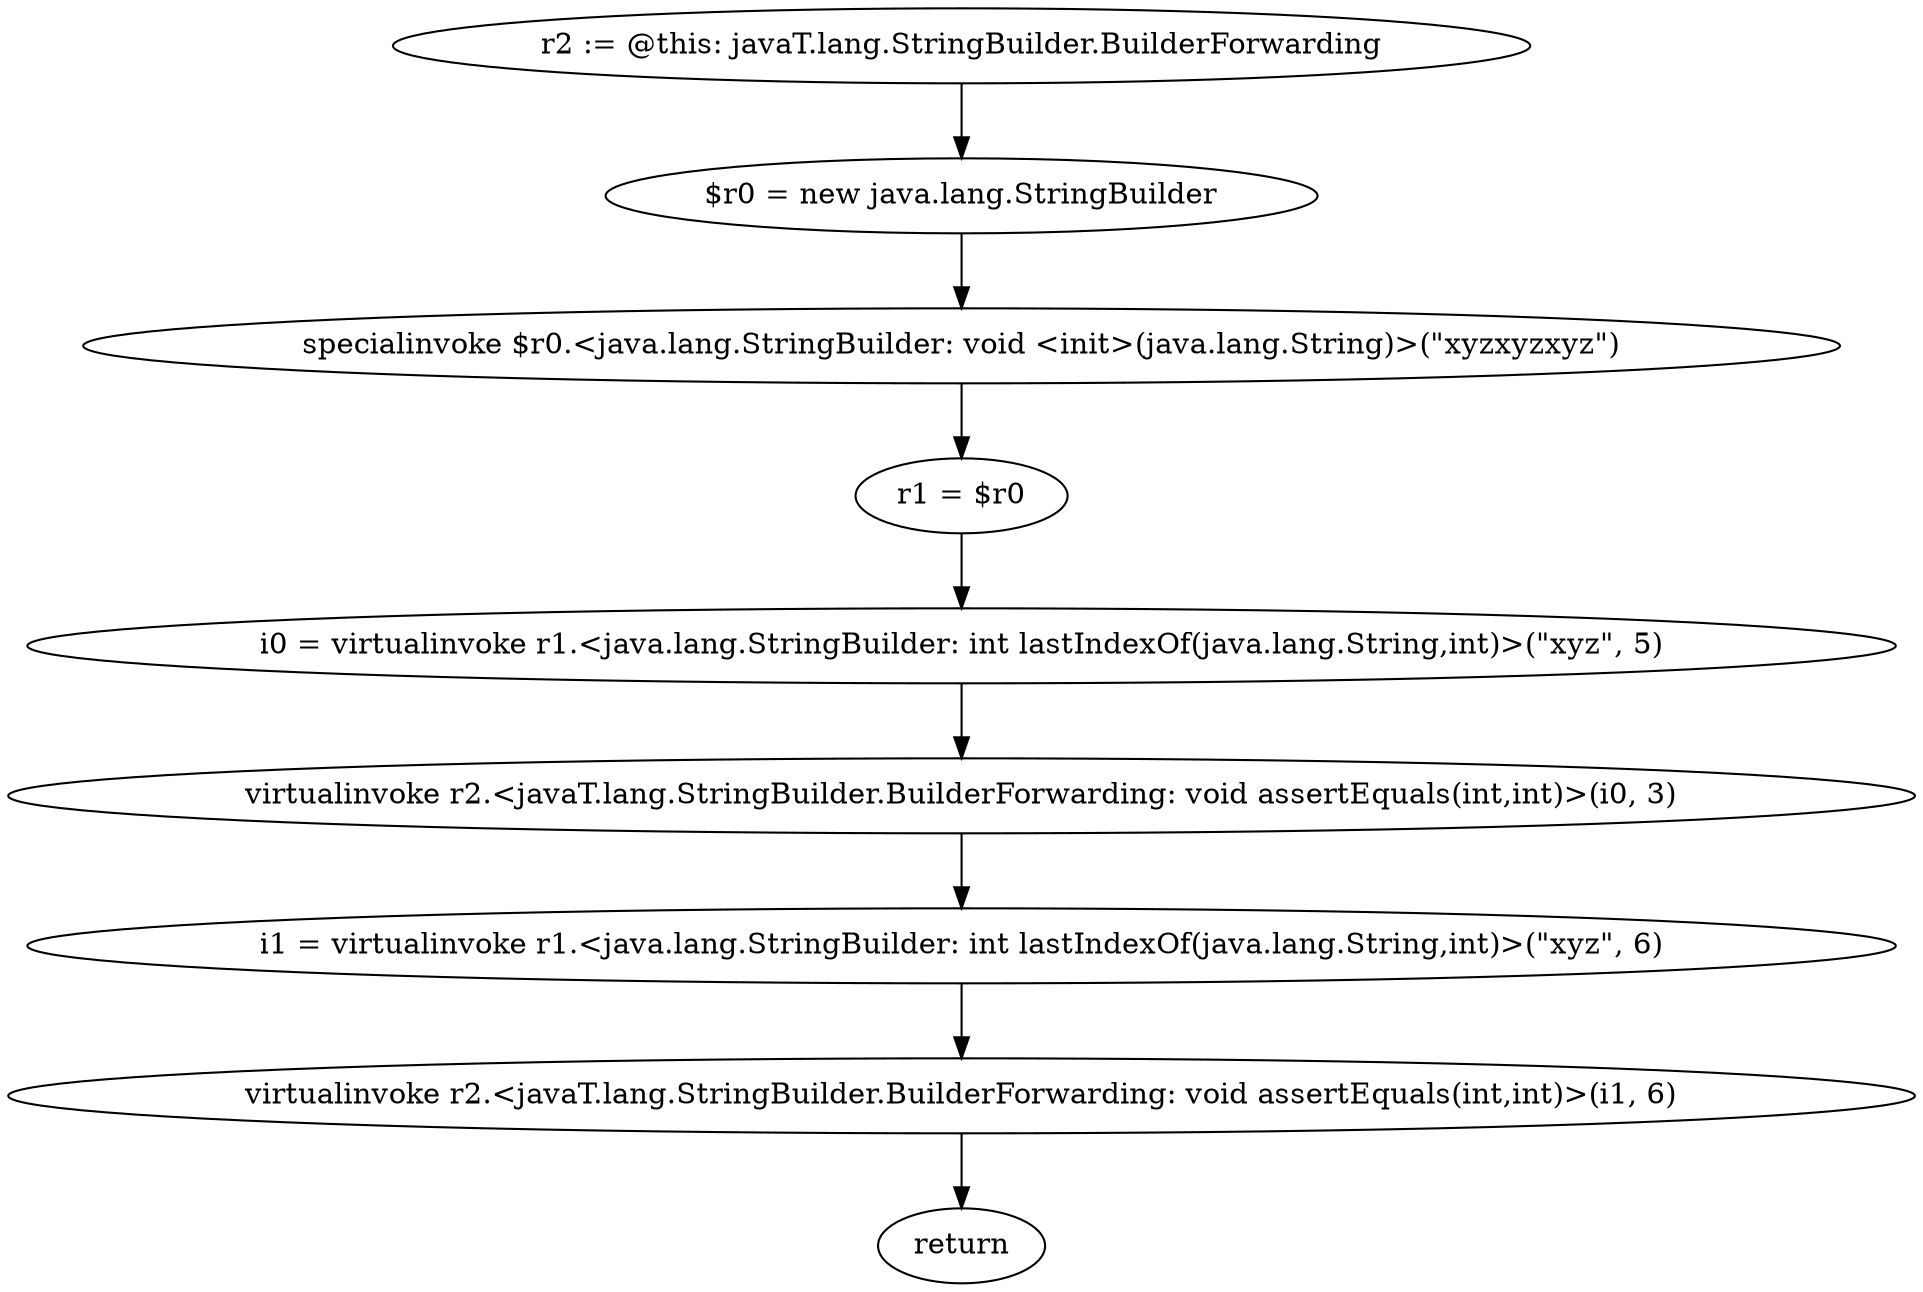digraph "unitGraph" {
    "r2 := @this: javaT.lang.StringBuilder.BuilderForwarding"
    "$r0 = new java.lang.StringBuilder"
    "specialinvoke $r0.<java.lang.StringBuilder: void <init>(java.lang.String)>(\"xyzxyzxyz\")"
    "r1 = $r0"
    "i0 = virtualinvoke r1.<java.lang.StringBuilder: int lastIndexOf(java.lang.String,int)>(\"xyz\", 5)"
    "virtualinvoke r2.<javaT.lang.StringBuilder.BuilderForwarding: void assertEquals(int,int)>(i0, 3)"
    "i1 = virtualinvoke r1.<java.lang.StringBuilder: int lastIndexOf(java.lang.String,int)>(\"xyz\", 6)"
    "virtualinvoke r2.<javaT.lang.StringBuilder.BuilderForwarding: void assertEquals(int,int)>(i1, 6)"
    "return"
    "r2 := @this: javaT.lang.StringBuilder.BuilderForwarding"->"$r0 = new java.lang.StringBuilder";
    "$r0 = new java.lang.StringBuilder"->"specialinvoke $r0.<java.lang.StringBuilder: void <init>(java.lang.String)>(\"xyzxyzxyz\")";
    "specialinvoke $r0.<java.lang.StringBuilder: void <init>(java.lang.String)>(\"xyzxyzxyz\")"->"r1 = $r0";
    "r1 = $r0"->"i0 = virtualinvoke r1.<java.lang.StringBuilder: int lastIndexOf(java.lang.String,int)>(\"xyz\", 5)";
    "i0 = virtualinvoke r1.<java.lang.StringBuilder: int lastIndexOf(java.lang.String,int)>(\"xyz\", 5)"->"virtualinvoke r2.<javaT.lang.StringBuilder.BuilderForwarding: void assertEquals(int,int)>(i0, 3)";
    "virtualinvoke r2.<javaT.lang.StringBuilder.BuilderForwarding: void assertEquals(int,int)>(i0, 3)"->"i1 = virtualinvoke r1.<java.lang.StringBuilder: int lastIndexOf(java.lang.String,int)>(\"xyz\", 6)";
    "i1 = virtualinvoke r1.<java.lang.StringBuilder: int lastIndexOf(java.lang.String,int)>(\"xyz\", 6)"->"virtualinvoke r2.<javaT.lang.StringBuilder.BuilderForwarding: void assertEquals(int,int)>(i1, 6)";
    "virtualinvoke r2.<javaT.lang.StringBuilder.BuilderForwarding: void assertEquals(int,int)>(i1, 6)"->"return";
}
